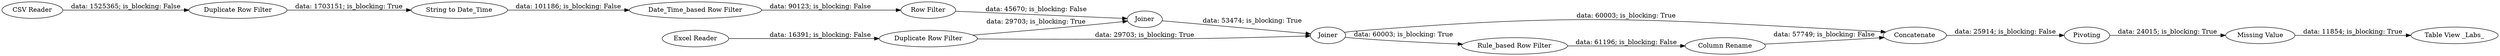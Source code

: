digraph {
	"2580849780633672732_1" [label="CSV Reader"]
	"2580849780633672732_7" [label=Joiner]
	"2580849780633672732_27" [label=Concatenate]
	"2580849780633672732_3" [label="Excel Reader"]
	"2580849780633672732_4" [label="String to Date_Time"]
	"2580849780633672732_26" [label="Column Rename"]
	"2580849780633672732_5" [label="Row Filter"]
	"2580849780633672732_22" [label="Duplicate Row Filter"]
	"2580849780633672732_9" [label=Pivoting]
	"2580849780633672732_25" [label="Rule_based Row Filter"]
	"2580849780633672732_14" [label="Duplicate Row Filter"]
	"2580849780633672732_8" [label=Joiner]
	"2580849780633672732_6" [label="Date_Time_based Row Filter"]
	"2580849780633672732_12" [label="Missing Value"]
	"2580849780633672732_23" [label="Table View _Labs_"]
	"2580849780633672732_22" -> "2580849780633672732_8" [label="data: 29703; is_blocking: True"]
	"2580849780633672732_4" -> "2580849780633672732_6" [label="data: 101186; is_blocking: False"]
	"2580849780633672732_8" -> "2580849780633672732_27" [label="data: 60003; is_blocking: True"]
	"2580849780633672732_12" -> "2580849780633672732_23" [label="data: 11854; is_blocking: True"]
	"2580849780633672732_14" -> "2580849780633672732_4" [label="data: 1703151; is_blocking: True"]
	"2580849780633672732_25" -> "2580849780633672732_26" [label="data: 61196; is_blocking: False"]
	"2580849780633672732_5" -> "2580849780633672732_7" [label="data: 45670; is_blocking: False"]
	"2580849780633672732_6" -> "2580849780633672732_5" [label="data: 90123; is_blocking: False"]
	"2580849780633672732_1" -> "2580849780633672732_14" [label="data: 1525365; is_blocking: False"]
	"2580849780633672732_27" -> "2580849780633672732_9" [label="data: 25914; is_blocking: False"]
	"2580849780633672732_8" -> "2580849780633672732_25" [label="data: 60003; is_blocking: True"]
	"2580849780633672732_9" -> "2580849780633672732_12" [label="data: 24015; is_blocking: True"]
	"2580849780633672732_7" -> "2580849780633672732_8" [label="data: 53474; is_blocking: True"]
	"2580849780633672732_22" -> "2580849780633672732_7" [label="data: 29703; is_blocking: True"]
	"2580849780633672732_26" -> "2580849780633672732_27" [label="data: 57749; is_blocking: False"]
	"2580849780633672732_3" -> "2580849780633672732_22" [label="data: 16391; is_blocking: False"]
	rankdir=LR
}
